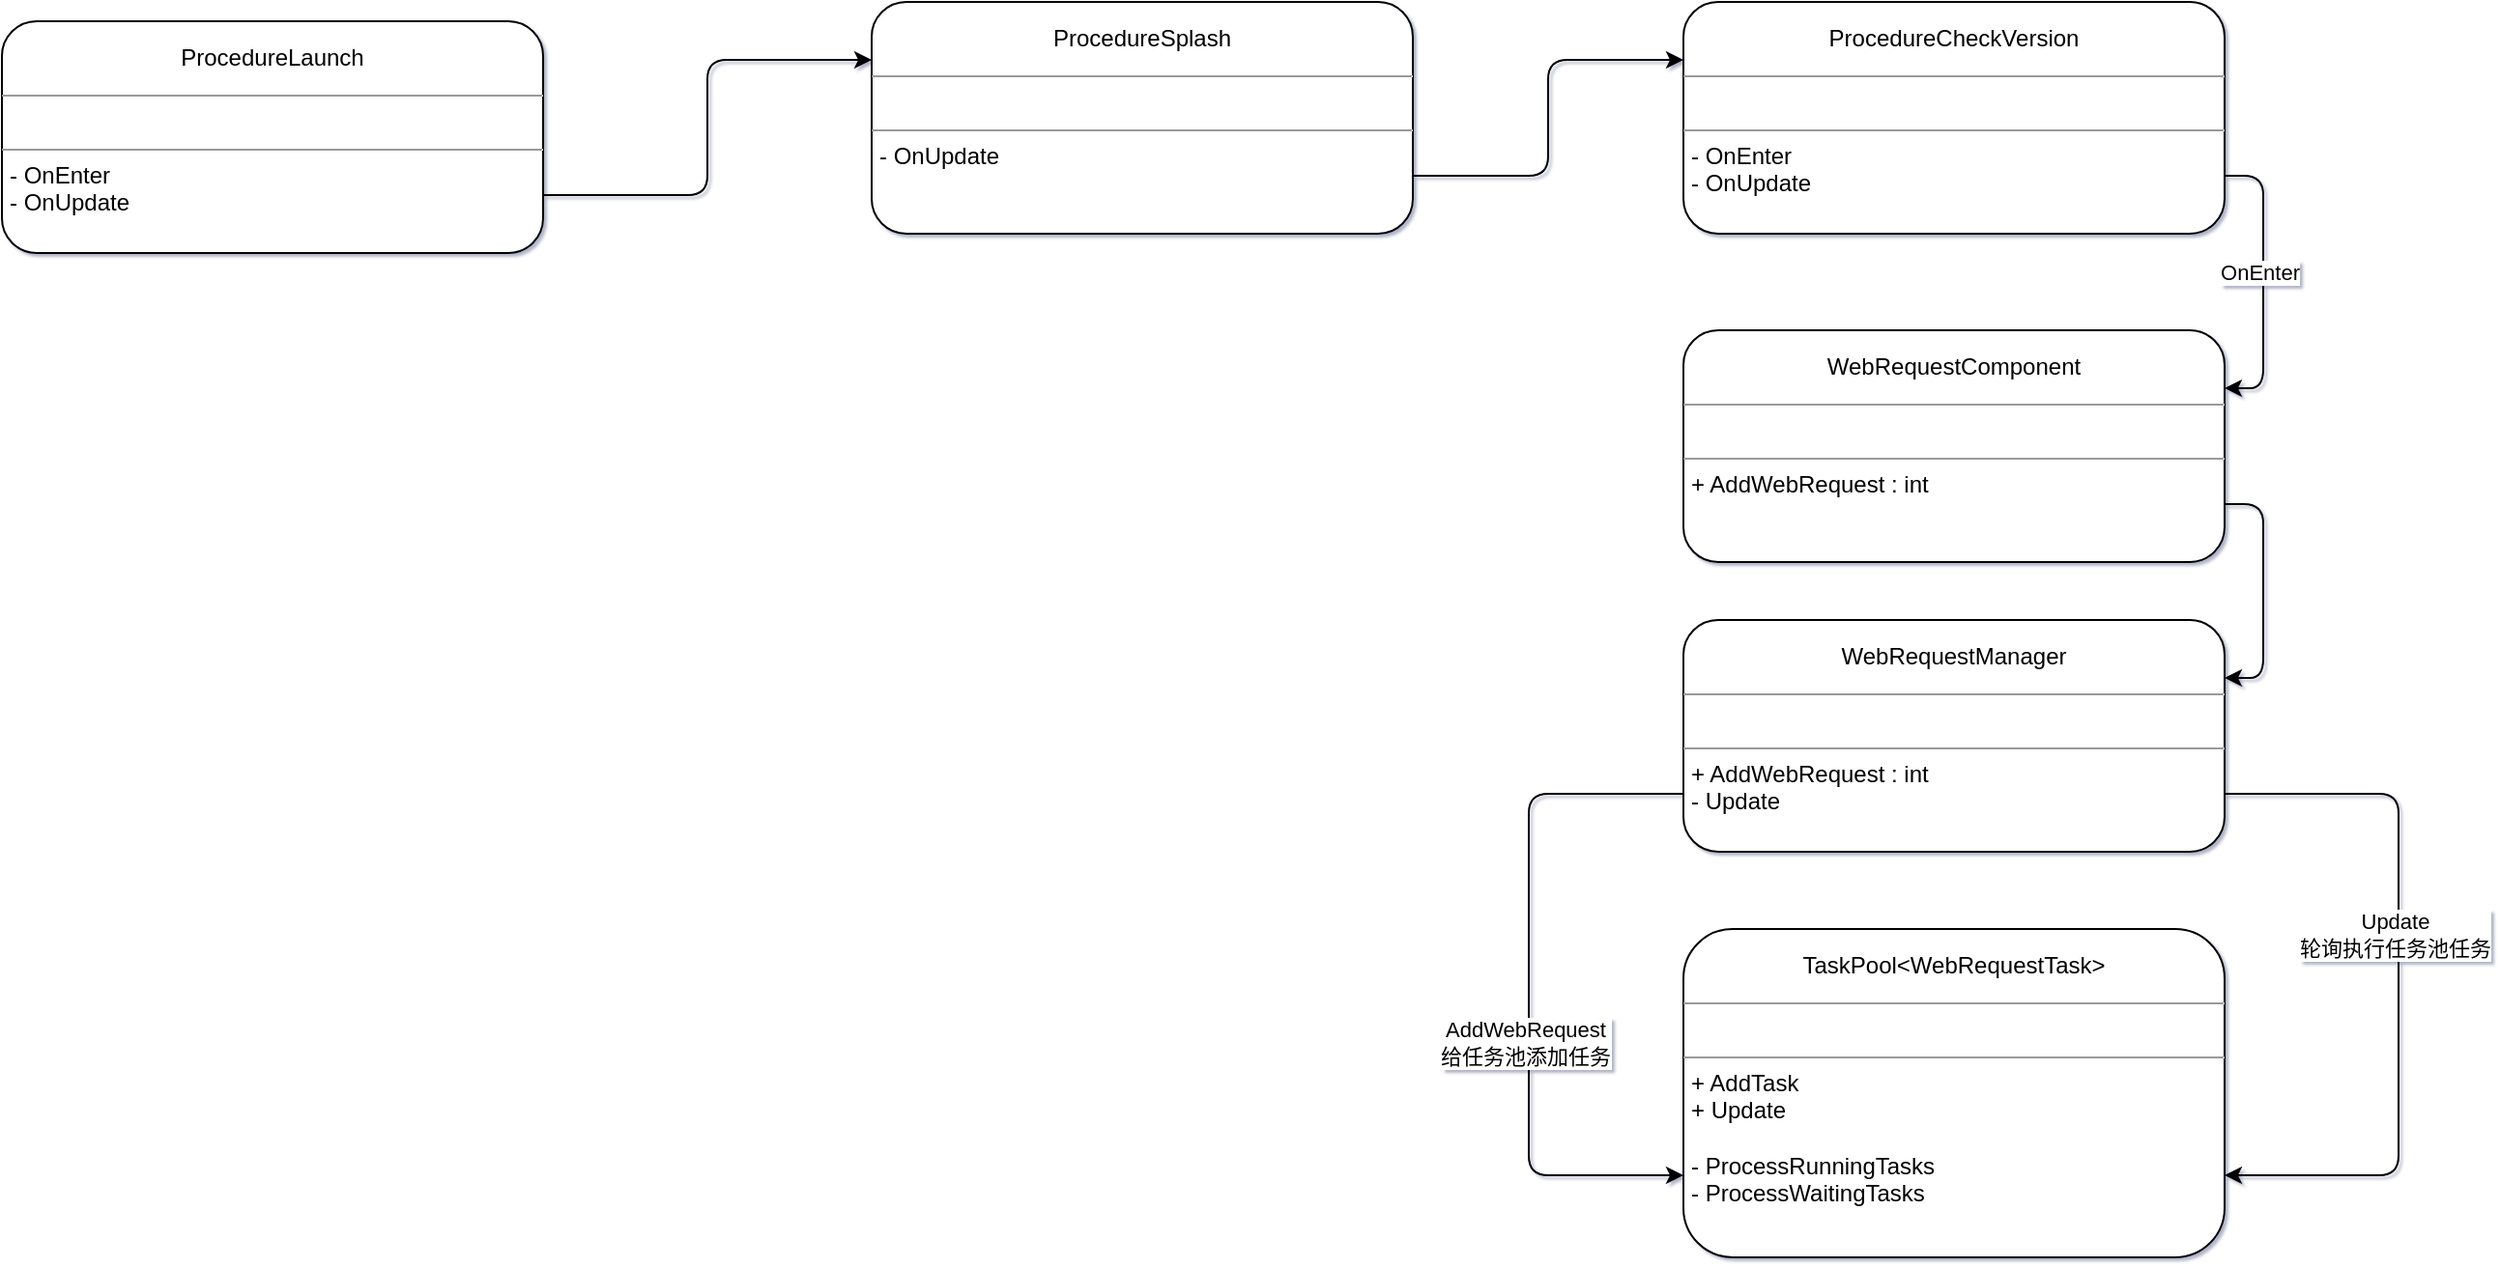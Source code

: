 <mxfile version="24.6.5" type="github">
  <diagram name="更新启动流程" id="c4acf3e9-155e-7222-9cf6-157b1a14988f">
    <mxGraphModel dx="1050" dy="522" grid="1" gridSize="10" guides="1" tooltips="1" connect="1" arrows="1" fold="1" page="1" pageScale="1" pageWidth="850" pageHeight="1100" background="#ffffff" math="0" shadow="1">
      <root>
        <mxCell id="0" />
        <mxCell id="1" parent="0" />
        <mxCell id="AJ2QRCP3iDY9G0E9nKjW-2" style="edgeStyle=orthogonalEdgeStyle;rounded=1;orthogonalLoop=1;jettySize=auto;html=1;exitX=1;exitY=0.75;exitDx=0;exitDy=0;entryX=0;entryY=0.25;entryDx=0;entryDy=0;labelBackgroundColor=none;fontColor=default;" edge="1" parent="1" source="5d2195bd80daf111-20" target="AJ2QRCP3iDY9G0E9nKjW-1">
          <mxGeometry relative="1" as="geometry" />
        </mxCell>
        <mxCell id="5d2195bd80daf111-20" value="&lt;p style=&quot;text-align: center;&quot; id=&quot;20240716162614-uikbos3&quot;&gt;ProcedureLaunch&lt;/p&gt;&lt;hr size=&quot;1&quot;&gt;&lt;p style=&quot;margin:0px;margin-left:4px;&quot;&gt;&lt;br&gt;&lt;/p&gt;&lt;hr size=&quot;1&quot;&gt;&lt;p style=&quot;margin:0px;margin-left:4px;&quot;&gt;-&amp;nbsp;OnEnter&lt;/p&gt;&lt;p style=&quot;margin:0px;margin-left:4px;&quot;&gt;-&amp;nbsp;OnUpdate&lt;/p&gt;" style="verticalAlign=top;align=left;overflow=fill;fontSize=12;fontFamily=Helvetica;html=1;rounded=1;shadow=0;comic=0;labelBackgroundColor=none;strokeWidth=1;" parent="1" vertex="1">
          <mxGeometry x="60" y="450" width="280" height="120" as="geometry" />
        </mxCell>
        <mxCell id="AJ2QRCP3iDY9G0E9nKjW-4" style="edgeStyle=orthogonalEdgeStyle;rounded=1;orthogonalLoop=1;jettySize=auto;html=1;exitX=1;exitY=0.75;exitDx=0;exitDy=0;entryX=0;entryY=0.25;entryDx=0;entryDy=0;labelBackgroundColor=none;fontColor=default;" edge="1" parent="1" source="AJ2QRCP3iDY9G0E9nKjW-1" target="AJ2QRCP3iDY9G0E9nKjW-3">
          <mxGeometry relative="1" as="geometry" />
        </mxCell>
        <mxCell id="AJ2QRCP3iDY9G0E9nKjW-1" value="&lt;p style=&quot;text-align: center;&quot; id=&quot;20240716162614-uikbos3&quot;&gt;ProcedureSplash&lt;/p&gt;&lt;hr size=&quot;1&quot;&gt;&lt;p style=&quot;margin:0px;margin-left:4px;&quot;&gt;&lt;br&gt;&lt;/p&gt;&lt;hr size=&quot;1&quot;&gt;&lt;p style=&quot;margin:0px;margin-left:4px;&quot;&gt;&lt;span style=&quot;background-color: initial;&quot;&gt;-&amp;nbsp;OnUpdate&lt;/span&gt;&lt;br&gt;&lt;/p&gt;" style="verticalAlign=top;align=left;overflow=fill;fontSize=12;fontFamily=Helvetica;html=1;rounded=1;shadow=0;comic=0;labelBackgroundColor=none;strokeWidth=1;" vertex="1" parent="1">
          <mxGeometry x="510" y="440" width="280" height="120" as="geometry" />
        </mxCell>
        <mxCell id="AJ2QRCP3iDY9G0E9nKjW-7" style="edgeStyle=orthogonalEdgeStyle;rounded=1;orthogonalLoop=1;jettySize=auto;html=1;exitX=1;exitY=0.75;exitDx=0;exitDy=0;entryX=1;entryY=0.25;entryDx=0;entryDy=0;" edge="1" parent="1" source="AJ2QRCP3iDY9G0E9nKjW-3" target="AJ2QRCP3iDY9G0E9nKjW-5">
          <mxGeometry relative="1" as="geometry" />
        </mxCell>
        <mxCell id="AJ2QRCP3iDY9G0E9nKjW-8" value="OnEnter" style="edgeLabel;html=1;align=center;verticalAlign=middle;resizable=0;points=[];rounded=1;" vertex="1" connectable="0" parent="AJ2QRCP3iDY9G0E9nKjW-7">
          <mxGeometry x="-0.064" y="-2" relative="1" as="geometry">
            <mxPoint as="offset" />
          </mxGeometry>
        </mxCell>
        <mxCell id="AJ2QRCP3iDY9G0E9nKjW-3" value="&lt;p style=&quot;text-align: center;&quot; id=&quot;20240716162614-uikbos3&quot;&gt;ProcedureCheckVersion&lt;/p&gt;&lt;hr size=&quot;1&quot;&gt;&lt;p style=&quot;margin:0px;margin-left:4px;&quot;&gt;&lt;br&gt;&lt;/p&gt;&lt;hr size=&quot;1&quot;&gt;&lt;p style=&quot;margin:0px;margin-left:4px;&quot;&gt;&lt;span style=&quot;background-color: initial;&quot;&gt;-&amp;nbsp;&lt;/span&gt;&lt;span style=&quot;background-color: initial;&quot;&gt;OnEnter&lt;/span&gt;&lt;/p&gt;&lt;p style=&quot;margin:0px;margin-left:4px;&quot;&gt;&lt;span style=&quot;background-color: initial;&quot;&gt;-&amp;nbsp;OnUpdate&lt;/span&gt;&lt;br&gt;&lt;/p&gt;" style="verticalAlign=top;align=left;overflow=fill;fontSize=12;fontFamily=Helvetica;html=1;rounded=1;shadow=0;comic=0;labelBackgroundColor=none;strokeWidth=1;" vertex="1" parent="1">
          <mxGeometry x="930" y="440" width="280" height="120" as="geometry" />
        </mxCell>
        <mxCell id="AJ2QRCP3iDY9G0E9nKjW-13" style="edgeStyle=orthogonalEdgeStyle;rounded=1;orthogonalLoop=1;jettySize=auto;html=1;exitX=1;exitY=0.75;exitDx=0;exitDy=0;entryX=1;entryY=0.25;entryDx=0;entryDy=0;" edge="1" parent="1" source="AJ2QRCP3iDY9G0E9nKjW-5" target="AJ2QRCP3iDY9G0E9nKjW-9">
          <mxGeometry relative="1" as="geometry" />
        </mxCell>
        <mxCell id="AJ2QRCP3iDY9G0E9nKjW-5" value="&lt;p style=&quot;text-align: center;&quot; id=&quot;20240716162614-uikbos3&quot;&gt;WebRequestComponent&lt;/p&gt;&lt;hr size=&quot;1&quot;&gt;&lt;p style=&quot;margin:0px;margin-left:4px;&quot;&gt;&lt;br&gt;&lt;/p&gt;&lt;hr size=&quot;1&quot;&gt;&lt;p style=&quot;margin:0px;margin-left:4px;&quot;&gt;+ AddWebRequest : int&lt;/p&gt;" style="verticalAlign=top;align=left;overflow=fill;fontSize=12;fontFamily=Helvetica;html=1;rounded=1;shadow=0;comic=0;labelBackgroundColor=none;strokeWidth=1;" vertex="1" parent="1">
          <mxGeometry x="930" y="610" width="280" height="120" as="geometry" />
        </mxCell>
        <mxCell id="AJ2QRCP3iDY9G0E9nKjW-14" style="edgeStyle=orthogonalEdgeStyle;rounded=1;orthogonalLoop=1;jettySize=auto;html=1;exitX=0;exitY=0.75;exitDx=0;exitDy=0;entryX=0;entryY=0.75;entryDx=0;entryDy=0;" edge="1" parent="1" source="AJ2QRCP3iDY9G0E9nKjW-9" target="AJ2QRCP3iDY9G0E9nKjW-12">
          <mxGeometry relative="1" as="geometry">
            <Array as="points">
              <mxPoint x="850" y="850" />
              <mxPoint x="850" y="1048" />
            </Array>
          </mxGeometry>
        </mxCell>
        <mxCell id="AJ2QRCP3iDY9G0E9nKjW-15" value="AddWebRequest&lt;div&gt;给任务池添加任务&lt;/div&gt;" style="edgeLabel;html=1;align=center;verticalAlign=middle;resizable=0;points=[];rounded=1;" vertex="1" connectable="0" parent="AJ2QRCP3iDY9G0E9nKjW-14">
          <mxGeometry x="0.168" y="-2" relative="1" as="geometry">
            <mxPoint as="offset" />
          </mxGeometry>
        </mxCell>
        <mxCell id="AJ2QRCP3iDY9G0E9nKjW-16" style="edgeStyle=orthogonalEdgeStyle;rounded=1;orthogonalLoop=1;jettySize=auto;html=1;exitX=1;exitY=0.75;exitDx=0;exitDy=0;entryX=1;entryY=0.75;entryDx=0;entryDy=0;" edge="1" parent="1" source="AJ2QRCP3iDY9G0E9nKjW-9" target="AJ2QRCP3iDY9G0E9nKjW-12">
          <mxGeometry relative="1" as="geometry">
            <mxPoint x="1270" y="1000" as="targetPoint" />
            <Array as="points">
              <mxPoint x="1300" y="850" />
              <mxPoint x="1300" y="1048" />
            </Array>
          </mxGeometry>
        </mxCell>
        <mxCell id="AJ2QRCP3iDY9G0E9nKjW-17" value="Update&lt;div&gt;轮询执行任务池任务&lt;/div&gt;" style="edgeLabel;html=1;align=center;verticalAlign=middle;resizable=0;points=[];rounded=1;" vertex="1" connectable="0" parent="AJ2QRCP3iDY9G0E9nKjW-16">
          <mxGeometry x="-0.14" y="-2" relative="1" as="geometry">
            <mxPoint as="offset" />
          </mxGeometry>
        </mxCell>
        <mxCell id="AJ2QRCP3iDY9G0E9nKjW-9" value="&lt;p style=&quot;text-align: center;&quot; id=&quot;20240716162614-uikbos3&quot;&gt;WebRequestManager&lt;/p&gt;&lt;hr size=&quot;1&quot;&gt;&lt;p style=&quot;margin:0px;margin-left:4px;&quot;&gt;&lt;br&gt;&lt;/p&gt;&lt;hr size=&quot;1&quot;&gt;&lt;p style=&quot;margin:0px;margin-left:4px;&quot;&gt;+ AddWebRequest : int&lt;/p&gt;&lt;p style=&quot;margin:0px;margin-left:4px;&quot;&gt;-&amp;nbsp;Update&lt;/p&gt;" style="verticalAlign=top;align=left;overflow=fill;fontSize=12;fontFamily=Helvetica;html=1;rounded=1;shadow=0;comic=0;labelBackgroundColor=none;strokeWidth=1;" vertex="1" parent="1">
          <mxGeometry x="930" y="760" width="280" height="120" as="geometry" />
        </mxCell>
        <mxCell id="AJ2QRCP3iDY9G0E9nKjW-12" value="&lt;p style=&quot;text-align: center;&quot; id=&quot;20240716162614-uikbos3&quot;&gt;TaskPool&amp;lt;WebRequestTask&amp;gt;&lt;/p&gt;&lt;hr size=&quot;1&quot;&gt;&lt;p style=&quot;margin:0px;margin-left:4px;&quot;&gt;&lt;br&gt;&lt;/p&gt;&lt;hr size=&quot;1&quot;&gt;&lt;p style=&quot;margin:0px;margin-left:4px;&quot;&gt;+ AddTask&lt;/p&gt;&lt;p style=&quot;margin:0px;margin-left:4px;&quot;&gt;+&amp;nbsp;Update&lt;/p&gt;&lt;p style=&quot;margin:0px;margin-left:4px;&quot;&gt;&lt;br&gt;&lt;/p&gt;&lt;p style=&quot;margin:0px;margin-left:4px;&quot;&gt;- ProcessRunningTasks&lt;/p&gt;&lt;p style=&quot;margin:0px;margin-left:4px;&quot;&gt;-&amp;nbsp;ProcessWaitingTasks&lt;/p&gt;" style="verticalAlign=top;align=left;overflow=fill;fontSize=12;fontFamily=Helvetica;html=1;rounded=1;shadow=0;comic=0;labelBackgroundColor=none;strokeWidth=1;" vertex="1" parent="1">
          <mxGeometry x="930" y="920" width="280" height="170" as="geometry" />
        </mxCell>
      </root>
    </mxGraphModel>
  </diagram>
</mxfile>
